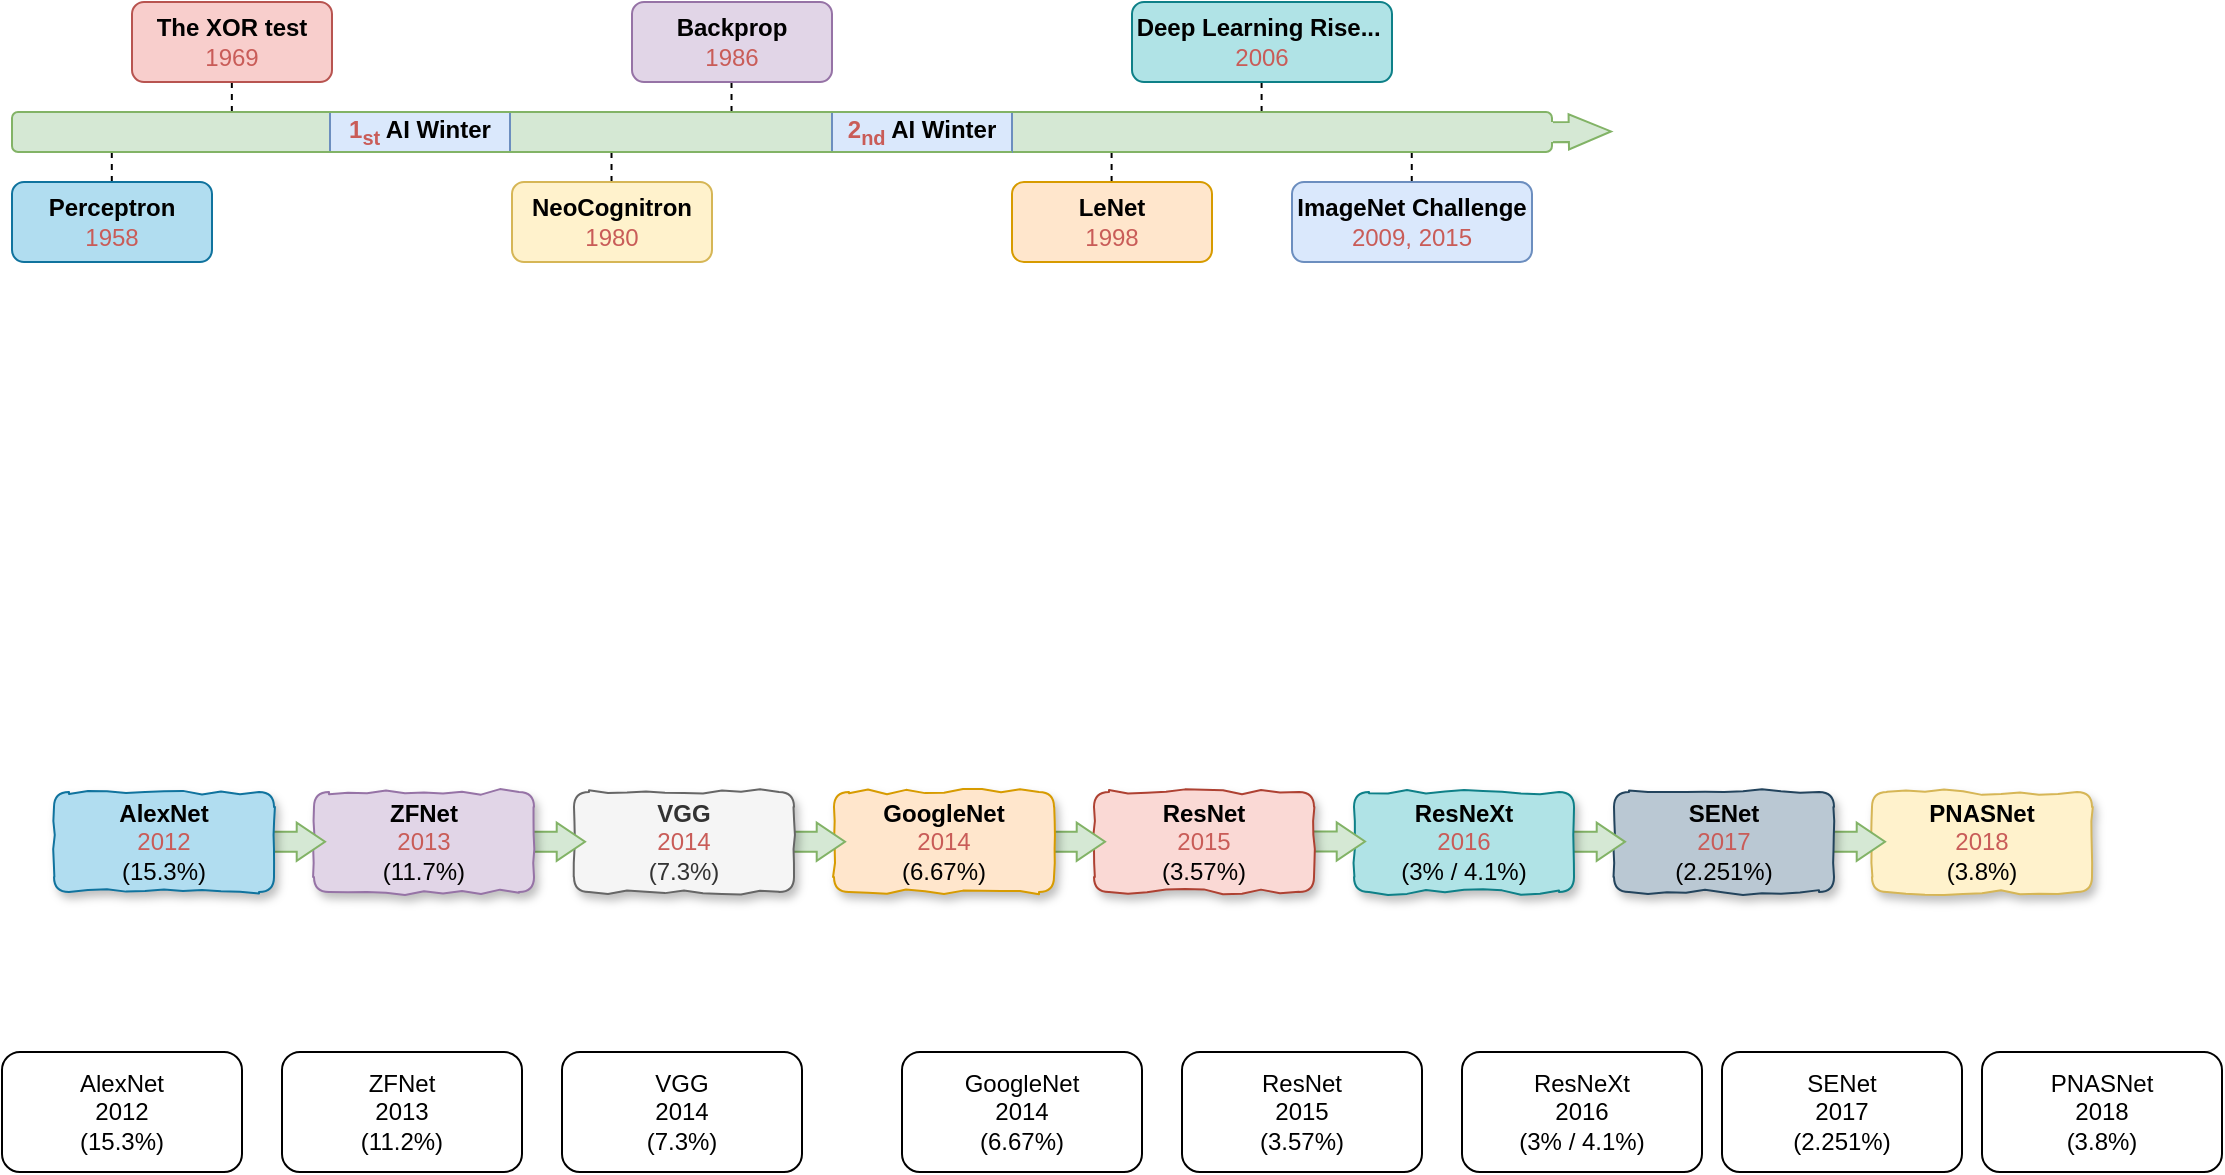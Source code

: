 <mxfile version="22.1.2" type="device" pages="2">
  <diagram name="Page-1" id="15UynA5gMZ3lsAEHXErT">
    <mxGraphModel dx="1772" dy="1750" grid="1" gridSize="10" guides="1" tooltips="1" connect="1" arrows="1" fold="1" page="1" pageScale="1" pageWidth="1169" pageHeight="827" math="0" shadow="0">
      <root>
        <mxCell id="0" />
        <mxCell id="1" parent="0" />
        <mxCell id="b5qqsL6WMZvy-trWB-8G-68" value="&lt;b&gt;PNASNet&lt;/b&gt;&lt;br&gt;&lt;font color=&quot;#c95c58&quot;&gt;2018&lt;/font&gt;&lt;br style=&quot;border-color: var(--border-color);&quot;&gt;(3.8%)" style="rounded=1;whiteSpace=wrap;html=1;fillColor=#fff2cc;strokeColor=#d6b656;comic=1;jiggle=3;shadow=1;" parent="1" vertex="1">
          <mxGeometry x="970" y="750" width="110" height="50" as="geometry" />
        </mxCell>
        <mxCell id="b5qqsL6WMZvy-trWB-8G-69" value="" style="shape=flexArrow;endArrow=classic;html=1;rounded=0;exitX=1;exitY=0.5;exitDx=0;exitDy=0;entryX=0;entryY=0.5;entryDx=0;entryDy=0;endWidth=8.095;endSize=4.381;fillColor=#d5e8d4;strokeColor=#82b366;" parent="1" edge="1">
          <mxGeometry width="50" height="50" relative="1" as="geometry">
            <mxPoint x="947" y="774.86" as="sourcePoint" />
            <mxPoint x="977" y="774.86" as="targetPoint" />
          </mxGeometry>
        </mxCell>
        <mxCell id="b5qqsL6WMZvy-trWB-8G-66" value="&lt;b&gt;SENet&lt;/b&gt;&lt;br style=&quot;border-color: var(--border-color);&quot;&gt;&lt;font color=&quot;#c95c58&quot;&gt;2017&lt;/font&gt;&lt;br style=&quot;border-color: var(--border-color);&quot;&gt;(2.251%)" style="rounded=1;whiteSpace=wrap;html=1;fillColor=#bac8d3;strokeColor=#23445d;comic=1;jiggle=3;shadow=1;" parent="1" vertex="1">
          <mxGeometry x="841" y="750" width="110" height="50" as="geometry" />
        </mxCell>
        <mxCell id="b5qqsL6WMZvy-trWB-8G-67" value="" style="shape=flexArrow;endArrow=classic;html=1;rounded=0;exitX=1;exitY=0.5;exitDx=0;exitDy=0;entryX=0;entryY=0.5;entryDx=0;entryDy=0;endWidth=8.095;endSize=4.381;fillColor=#d5e8d4;strokeColor=#82b366;" parent="1" edge="1">
          <mxGeometry width="50" height="50" relative="1" as="geometry">
            <mxPoint x="817" y="774.9" as="sourcePoint" />
            <mxPoint x="847" y="774.9" as="targetPoint" />
          </mxGeometry>
        </mxCell>
        <mxCell id="b5qqsL6WMZvy-trWB-8G-64" value="&lt;b&gt;ResNeXt&lt;/b&gt;&lt;br style=&quot;border-color: var(--border-color);&quot;&gt;&lt;font color=&quot;#c95c58&quot;&gt;2016&lt;/font&gt;&lt;br style=&quot;border-color: var(--border-color);&quot;&gt;(3% / 4.1%)" style="rounded=1;whiteSpace=wrap;html=1;fillColor=#b0e3e6;strokeColor=#0e8088;comic=1;jiggle=3;shadow=1;" parent="1" vertex="1">
          <mxGeometry x="711" y="750" width="110" height="50" as="geometry" />
        </mxCell>
        <mxCell id="b5qqsL6WMZvy-trWB-8G-65" value="" style="shape=flexArrow;endArrow=classic;html=1;rounded=0;exitX=1;exitY=0.5;exitDx=0;exitDy=0;entryX=0;entryY=0.5;entryDx=0;entryDy=0;endWidth=8.095;endSize=4.381;fillColor=#d5e8d4;strokeColor=#82b366;" parent="1" edge="1">
          <mxGeometry width="50" height="50" relative="1" as="geometry">
            <mxPoint x="687" y="774.76" as="sourcePoint" />
            <mxPoint x="717" y="774.76" as="targetPoint" />
          </mxGeometry>
        </mxCell>
        <mxCell id="b5qqsL6WMZvy-trWB-8G-55" value="&lt;b&gt;ResNet&lt;/b&gt;&lt;br style=&quot;border-color: var(--border-color);&quot;&gt;&lt;font color=&quot;#c95c58&quot;&gt;2015&lt;/font&gt;&lt;br style=&quot;border-color: var(--border-color);&quot;&gt;(3.57%)" style="rounded=1;whiteSpace=wrap;html=1;fillColor=#fad9d5;strokeColor=#ae4132;comic=1;jiggle=3;shadow=1;" parent="1" vertex="1">
          <mxGeometry x="581" y="750" width="110" height="50" as="geometry" />
        </mxCell>
        <mxCell id="b5qqsL6WMZvy-trWB-8G-63" value="" style="shape=flexArrow;endArrow=classic;html=1;rounded=0;exitX=1;exitY=0.5;exitDx=0;exitDy=0;entryX=0;entryY=0.5;entryDx=0;entryDy=0;endWidth=8.095;endSize=4.381;fillColor=#d5e8d4;strokeColor=#82b366;" parent="1" edge="1">
          <mxGeometry width="50" height="50" relative="1" as="geometry">
            <mxPoint x="557" y="774.89" as="sourcePoint" />
            <mxPoint x="587" y="774.89" as="targetPoint" />
          </mxGeometry>
        </mxCell>
        <mxCell id="b5qqsL6WMZvy-trWB-8G-59" value="&lt;b&gt;GoogleNet&lt;/b&gt;&lt;br style=&quot;border-color: var(--border-color);&quot;&gt;&lt;font color=&quot;#c95c58&quot;&gt;2014&lt;/font&gt;&lt;br style=&quot;border-color: var(--border-color);&quot;&gt;(6.67%)" style="rounded=1;whiteSpace=wrap;html=1;fillColor=#ffe6cc;strokeColor=#d79b00;comic=1;jiggle=3;shadow=1;" parent="1" vertex="1">
          <mxGeometry x="451" y="750" width="110" height="50" as="geometry" />
        </mxCell>
        <mxCell id="b5qqsL6WMZvy-trWB-8G-62" value="" style="shape=flexArrow;endArrow=classic;html=1;rounded=0;exitX=1;exitY=0.5;exitDx=0;exitDy=0;entryX=0;entryY=0.5;entryDx=0;entryDy=0;endWidth=8.095;endSize=4.381;fillColor=#d5e8d4;strokeColor=#82b366;" parent="1" edge="1">
          <mxGeometry width="50" height="50" relative="1" as="geometry">
            <mxPoint x="427" y="774.89" as="sourcePoint" />
            <mxPoint x="457" y="774.89" as="targetPoint" />
          </mxGeometry>
        </mxCell>
        <mxCell id="b5qqsL6WMZvy-trWB-8G-51" value="&lt;b&gt;VGG&lt;/b&gt;&lt;br style=&quot;border-color: var(--border-color);&quot;&gt;&lt;font color=&quot;#c95c58&quot;&gt;2014&lt;/font&gt;&lt;br style=&quot;border-color: var(--border-color);&quot;&gt;(7.3%)" style="rounded=1;whiteSpace=wrap;html=1;fillColor=#f5f5f5;strokeColor=#666666;comic=1;jiggle=3;shadow=1;fontColor=#333333;" parent="1" vertex="1">
          <mxGeometry x="321" y="750" width="110" height="50" as="geometry" />
        </mxCell>
        <mxCell id="b5qqsL6WMZvy-trWB-8G-61" value="" style="shape=flexArrow;endArrow=classic;html=1;rounded=0;exitX=1;exitY=0.5;exitDx=0;exitDy=0;entryX=0;entryY=0.5;entryDx=0;entryDy=0;endWidth=8.095;endSize=4.381;fillColor=#d5e8d4;strokeColor=#82b366;" parent="1" edge="1">
          <mxGeometry width="50" height="50" relative="1" as="geometry">
            <mxPoint x="297" y="774.89" as="sourcePoint" />
            <mxPoint x="327" y="774.89" as="targetPoint" />
          </mxGeometry>
        </mxCell>
        <mxCell id="b5qqsL6WMZvy-trWB-8G-47" value="&lt;b&gt;ZFNet&lt;/b&gt;&lt;br style=&quot;border-color: var(--border-color);&quot;&gt;&lt;font color=&quot;#c95c58&quot;&gt;2013&lt;/font&gt;&lt;br style=&quot;border-color: var(--border-color);&quot;&gt;(11.7%)" style="rounded=1;whiteSpace=wrap;html=1;fillColor=#e1d5e7;strokeColor=#9673a6;comic=1;jiggle=3;shadow=1;" parent="1" vertex="1">
          <mxGeometry x="191" y="750" width="110" height="50" as="geometry" />
        </mxCell>
        <mxCell id="b5qqsL6WMZvy-trWB-8G-17" value="" style="endArrow=none;dashed=1;html=1;strokeWidth=1;rounded=0;exitX=0.5;exitY=0;exitDx=0;exitDy=0;entryX=0.059;entryY=1.004;entryDx=0;entryDy=0;entryPerimeter=0;" parent="1" edge="1">
          <mxGeometry width="50" height="50" relative="1" as="geometry">
            <mxPoint x="339.76" y="445" as="sourcePoint" />
            <mxPoint x="339.76" y="425" as="targetPoint" />
          </mxGeometry>
        </mxCell>
        <mxCell id="b5qqsL6WMZvy-trWB-8G-22" value="" style="endArrow=none;dashed=1;html=1;strokeWidth=1;rounded=0;exitX=0.5;exitY=0;exitDx=0;exitDy=0;entryX=0.059;entryY=1.004;entryDx=0;entryDy=0;entryPerimeter=0;" parent="1" edge="1">
          <mxGeometry width="50" height="50" relative="1" as="geometry">
            <mxPoint x="589.8" y="445" as="sourcePoint" />
            <mxPoint x="589.8" y="425" as="targetPoint" />
          </mxGeometry>
        </mxCell>
        <mxCell id="b5qqsL6WMZvy-trWB-8G-26" value="" style="endArrow=none;dashed=1;html=1;strokeWidth=1;rounded=0;exitX=0.5;exitY=0;exitDx=0;exitDy=0;entryX=0.059;entryY=1.004;entryDx=0;entryDy=0;entryPerimeter=0;" parent="1" edge="1">
          <mxGeometry width="50" height="50" relative="1" as="geometry">
            <mxPoint x="89.9" y="445" as="sourcePoint" />
            <mxPoint x="89.9" y="425" as="targetPoint" />
          </mxGeometry>
        </mxCell>
        <mxCell id="b5qqsL6WMZvy-trWB-8G-27" value="" style="endArrow=none;dashed=1;html=1;strokeWidth=1;rounded=0;exitX=0.5;exitY=0;exitDx=0;exitDy=0;entryX=0.059;entryY=1.004;entryDx=0;entryDy=0;entryPerimeter=0;" parent="1" edge="1">
          <mxGeometry width="50" height="50" relative="1" as="geometry">
            <mxPoint x="739.88" y="445" as="sourcePoint" />
            <mxPoint x="739.88" y="425" as="targetPoint" />
          </mxGeometry>
        </mxCell>
        <mxCell id="b5qqsL6WMZvy-trWB-8G-7" value="" style="shape=flexArrow;endArrow=classic;html=1;rounded=0;fillColor=#d5e8d4;strokeColor=#82b366;endWidth=6.555;endSize=6.704;" parent="1" edge="1">
          <mxGeometry width="50" height="50" relative="1" as="geometry">
            <mxPoint x="800" y="420.17" as="sourcePoint" />
            <mxPoint x="840" y="419.7" as="targetPoint" />
          </mxGeometry>
        </mxCell>
        <mxCell id="T1NDPyqaz0XW925HI01K-2" value="&lt;b&gt;Perceptron&lt;/b&gt;&lt;br&gt;&lt;font color=&quot;#c95c58&quot;&gt;1958&lt;/font&gt;" style="rounded=1;whiteSpace=wrap;html=1;fillColor=#b1ddf0;strokeColor=#10739e;" parent="1" vertex="1">
          <mxGeometry x="40" y="445" width="100" height="40" as="geometry" />
        </mxCell>
        <mxCell id="T1NDPyqaz0XW925HI01K-7" value="AlexNet&lt;br&gt;2012&lt;br&gt;(15.3%)" style="rounded=1;whiteSpace=wrap;html=1;" parent="1" vertex="1">
          <mxGeometry x="35" y="880" width="120" height="60" as="geometry" />
        </mxCell>
        <mxCell id="T1NDPyqaz0XW925HI01K-8" value="GoogleNet&lt;br&gt;2014&lt;br&gt;(6.67%)" style="rounded=1;whiteSpace=wrap;html=1;" parent="1" vertex="1">
          <mxGeometry x="485" y="880" width="120" height="60" as="geometry" />
        </mxCell>
        <mxCell id="T1NDPyqaz0XW925HI01K-9" value="ResNet&lt;br&gt;2015&lt;br&gt;(3.57%)" style="rounded=1;whiteSpace=wrap;html=1;" parent="1" vertex="1">
          <mxGeometry x="625" y="880" width="120" height="60" as="geometry" />
        </mxCell>
        <mxCell id="T1NDPyqaz0XW925HI01K-10" value="VGG&lt;br&gt;2014&lt;br&gt;(7.3%)" style="rounded=1;whiteSpace=wrap;html=1;" parent="1" vertex="1">
          <mxGeometry x="315" y="880" width="120" height="60" as="geometry" />
        </mxCell>
        <mxCell id="T1NDPyqaz0XW925HI01K-11" value="ZFNet&lt;br&gt;2013&lt;br&gt;(11.2%)" style="rounded=1;whiteSpace=wrap;html=1;" parent="1" vertex="1">
          <mxGeometry x="175" y="880" width="120" height="60" as="geometry" />
        </mxCell>
        <mxCell id="T1NDPyqaz0XW925HI01K-12" value="ResNeXt&lt;br&gt;2016&lt;br&gt;(3% / 4.1%)" style="rounded=1;whiteSpace=wrap;html=1;" parent="1" vertex="1">
          <mxGeometry x="765" y="880" width="120" height="60" as="geometry" />
        </mxCell>
        <mxCell id="T1NDPyqaz0XW925HI01K-13" value="PNASNet&lt;br&gt;2018&lt;br&gt;(3.8%)" style="rounded=1;whiteSpace=wrap;html=1;" parent="1" vertex="1">
          <mxGeometry x="1025" y="880" width="120" height="60" as="geometry" />
        </mxCell>
        <mxCell id="T1NDPyqaz0XW925HI01K-14" value="SENet&lt;br&gt;2017&lt;br&gt;(2.251%)" style="rounded=1;whiteSpace=wrap;html=1;" parent="1" vertex="1">
          <mxGeometry x="895" y="880" width="120" height="60" as="geometry" />
        </mxCell>
        <mxCell id="b5qqsL6WMZvy-trWB-8G-15" value="" style="endArrow=none;dashed=1;html=1;strokeWidth=1;rounded=0;exitX=0.5;exitY=0;exitDx=0;exitDy=0;entryX=0.059;entryY=1.004;entryDx=0;entryDy=0;entryPerimeter=0;" parent="1" edge="1">
          <mxGeometry width="50" height="50" relative="1" as="geometry">
            <mxPoint x="149.92" y="410" as="sourcePoint" />
            <mxPoint x="149.92" y="390" as="targetPoint" />
          </mxGeometry>
        </mxCell>
        <mxCell id="b5qqsL6WMZvy-trWB-8G-16" value="&lt;b style=&quot;border-color: var(--border-color);&quot;&gt;NeoCognitron&lt;/b&gt;&lt;br style=&quot;border-color: var(--border-color);&quot;&gt;&lt;font color=&quot;#c95c58&quot;&gt;1980&lt;/font&gt;" style="rounded=1;whiteSpace=wrap;html=1;fillColor=#fff2cc;strokeColor=#d6b656;" parent="1" vertex="1">
          <mxGeometry x="290" y="445" width="100" height="40" as="geometry" />
        </mxCell>
        <mxCell id="b5qqsL6WMZvy-trWB-8G-19" value="" style="endArrow=none;dashed=1;html=1;strokeWidth=1;rounded=0;exitX=0.5;exitY=0;exitDx=0;exitDy=0;entryX=0.059;entryY=1.004;entryDx=0;entryDy=0;entryPerimeter=0;" parent="1" edge="1">
          <mxGeometry width="50" height="50" relative="1" as="geometry">
            <mxPoint x="399.76" y="410" as="sourcePoint" />
            <mxPoint x="399.76" y="390" as="targetPoint" />
          </mxGeometry>
        </mxCell>
        <mxCell id="b5qqsL6WMZvy-trWB-8G-21" value="&lt;b style=&quot;border-color: var(--border-color);&quot;&gt;LeNet&lt;/b&gt;&lt;br style=&quot;border-color: var(--border-color);&quot;&gt;&lt;font style=&quot;border-color: var(--border-color);&quot; color=&quot;#c95c58&quot;&gt;1998&lt;/font&gt;" style="rounded=1;whiteSpace=wrap;html=1;fillColor=#ffe6cc;strokeColor=#d79b00;" parent="1" vertex="1">
          <mxGeometry x="540" y="445" width="100" height="40" as="geometry" />
        </mxCell>
        <mxCell id="b5qqsL6WMZvy-trWB-8G-24" value="" style="endArrow=none;dashed=1;html=1;strokeWidth=1;rounded=0;exitX=0.5;exitY=0;exitDx=0;exitDy=0;entryX=0.059;entryY=1.004;entryDx=0;entryDy=0;entryPerimeter=0;" parent="1" edge="1">
          <mxGeometry width="50" height="50" relative="1" as="geometry">
            <mxPoint x="664.8" y="410" as="sourcePoint" />
            <mxPoint x="664.8" y="390" as="targetPoint" />
          </mxGeometry>
        </mxCell>
        <mxCell id="b5qqsL6WMZvy-trWB-8G-25" value="&lt;b style=&quot;border-color: var(--border-color);&quot;&gt;ImageNet Challenge&lt;/b&gt;&lt;br style=&quot;border-color: var(--border-color);&quot;&gt;&lt;font color=&quot;#c95c58&quot;&gt;2009, 2015&lt;/font&gt;" style="rounded=1;whiteSpace=wrap;html=1;fillColor=#dae8fc;strokeColor=#6c8ebf;" parent="1" vertex="1">
          <mxGeometry x="680" y="445" width="120" height="40" as="geometry" />
        </mxCell>
        <mxCell id="b5qqsL6WMZvy-trWB-8G-9" value="&lt;b style=&quot;border-color: var(--border-color);&quot;&gt;The XOR test&lt;/b&gt;&lt;br style=&quot;border-color: var(--border-color);&quot;&gt;&lt;font color=&quot;#c95c58&quot;&gt;1969&lt;/font&gt;" style="rounded=1;whiteSpace=wrap;html=1;fillColor=#f8cecc;strokeColor=#b85450;" parent="1" vertex="1">
          <mxGeometry x="100" y="355" width="100" height="40" as="geometry" />
        </mxCell>
        <mxCell id="b5qqsL6WMZvy-trWB-8G-18" value="&lt;b style=&quot;border-color: var(--border-color);&quot;&gt;Backprop&lt;/b&gt;&lt;br style=&quot;border-color: var(--border-color);&quot;&gt;&lt;font color=&quot;#c95c58&quot;&gt;1986&lt;/font&gt;" style="rounded=1;whiteSpace=wrap;html=1;fillColor=#e1d5e7;strokeColor=#9673a6;" parent="1" vertex="1">
          <mxGeometry x="350" y="355" width="100" height="40" as="geometry" />
        </mxCell>
        <mxCell id="b5qqsL6WMZvy-trWB-8G-23" value="&lt;b style=&quot;border-color: var(--border-color);&quot;&gt;Deep Learning Rise...&amp;nbsp;&lt;/b&gt;&lt;br style=&quot;border-color: var(--border-color);&quot;&gt;&lt;font style=&quot;border-color: var(--border-color);&quot; color=&quot;#c95c58&quot;&gt;2006&lt;/font&gt;" style="rounded=1;whiteSpace=wrap;html=1;fillColor=#b0e3e6;strokeColor=#0e8088;" parent="1" vertex="1">
          <mxGeometry x="600" y="355" width="130" height="40" as="geometry" />
        </mxCell>
        <mxCell id="b5qqsL6WMZvy-trWB-8G-41" value="" style="group" parent="1" vertex="1" connectable="0">
          <mxGeometry x="40" y="410" width="770" height="20" as="geometry" />
        </mxCell>
        <mxCell id="T1NDPyqaz0XW925HI01K-1" value="" style="rounded=1;whiteSpace=wrap;html=1;fillColor=#d5e8d4;strokeColor=#82b366;" parent="b5qqsL6WMZvy-trWB-8G-41" vertex="1">
          <mxGeometry width="770" height="20" as="geometry" />
        </mxCell>
        <mxCell id="b5qqsL6WMZvy-trWB-8G-8" style="edgeStyle=orthogonalEdgeStyle;rounded=0;orthogonalLoop=1;jettySize=auto;html=1;exitX=1;exitY=0.25;exitDx=0;exitDy=0;entryX=1;entryY=0.75;entryDx=0;entryDy=0;endArrow=none;endFill=0;fillColor=#d5e8d4;strokeColor=#d5e8d4;" parent="b5qqsL6WMZvy-trWB-8G-41" source="T1NDPyqaz0XW925HI01K-1" target="T1NDPyqaz0XW925HI01K-1" edge="1">
          <mxGeometry relative="1" as="geometry" />
        </mxCell>
        <mxCell id="b5qqsL6WMZvy-trWB-8G-39" value="" style="group" parent="1" vertex="1" connectable="0">
          <mxGeometry x="191.59" y="410" width="104.82" height="20" as="geometry" />
        </mxCell>
        <mxCell id="b5qqsL6WMZvy-trWB-8G-3" value="&lt;b&gt;&lt;font color=&quot;#c95c58&quot;&gt;1&lt;/font&gt;&lt;sub&gt;&lt;font color=&quot;#c95c58&quot;&gt;st&lt;/font&gt; &lt;/sub&gt;AI Winter&lt;/b&gt;" style="rounded=1;whiteSpace=wrap;html=1;fillColor=#dae8fc;strokeColor=#6c8ebf;arcSize=0;" parent="b5qqsL6WMZvy-trWB-8G-39" vertex="1">
          <mxGeometry x="7.41" width="90" height="20" as="geometry" />
        </mxCell>
        <mxCell id="b5qqsL6WMZvy-trWB-8G-31" value="" style="endArrow=none;html=1;rounded=0;entryX=0.335;entryY=1.002;entryDx=0;entryDy=0;fillColor=#d5e8d4;strokeColor=#82b366;entryPerimeter=0;exitX=0.2;exitY=0.994;exitDx=0;exitDy=0;exitPerimeter=0;" parent="b5qqsL6WMZvy-trWB-8G-39" target="T1NDPyqaz0XW925HI01K-1" edge="1">
          <mxGeometry width="50" height="50" relative="1" as="geometry">
            <mxPoint x="1.59" y="20" as="sourcePoint" />
            <mxPoint x="103.23" y="20.22" as="targetPoint" />
          </mxGeometry>
        </mxCell>
        <mxCell id="b5qqsL6WMZvy-trWB-8G-32" value="" style="endArrow=none;html=1;rounded=0;entryX=0.335;entryY=1.002;entryDx=0;entryDy=0;fillColor=#d5e8d4;strokeColor=#82b366;entryPerimeter=0;exitX=0.2;exitY=0.994;exitDx=0;exitDy=0;exitPerimeter=0;" parent="b5qqsL6WMZvy-trWB-8G-39" edge="1">
          <mxGeometry width="50" height="50" relative="1" as="geometry">
            <mxPoint as="sourcePoint" />
            <mxPoint x="104.82" as="targetPoint" />
          </mxGeometry>
        </mxCell>
        <mxCell id="b5qqsL6WMZvy-trWB-8G-38" value="" style="group" parent="1" vertex="1" connectable="0">
          <mxGeometry x="435.18" y="410" width="109.64" height="20" as="geometry" />
        </mxCell>
        <mxCell id="b5qqsL6WMZvy-trWB-8G-20" value="&lt;b&gt;&lt;font color=&quot;#c95c58&quot;&gt;2&lt;/font&gt;&lt;sub&gt;&lt;font color=&quot;#c95c58&quot;&gt;nd&lt;/font&gt;&amp;nbsp;&lt;/sub&gt;AI Winter&lt;/b&gt;" style="rounded=1;whiteSpace=wrap;html=1;fillColor=#dae8fc;strokeColor=#6c8ebf;arcSize=0;" parent="b5qqsL6WMZvy-trWB-8G-38" vertex="1">
          <mxGeometry x="14.82" width="90" height="20" as="geometry" />
        </mxCell>
        <mxCell id="b5qqsL6WMZvy-trWB-8G-33" value="" style="endArrow=none;html=1;rounded=0;entryX=0.335;entryY=1.002;entryDx=0;entryDy=0;fillColor=#d5e8d4;strokeColor=#82b366;entryPerimeter=0;exitX=0.2;exitY=0.994;exitDx=0;exitDy=0;exitPerimeter=0;" parent="b5qqsL6WMZvy-trWB-8G-38" edge="1">
          <mxGeometry width="50" height="50" relative="1" as="geometry">
            <mxPoint y="20" as="sourcePoint" />
            <mxPoint x="104.82" y="20" as="targetPoint" />
          </mxGeometry>
        </mxCell>
        <mxCell id="b5qqsL6WMZvy-trWB-8G-34" value="" style="endArrow=none;html=1;rounded=0;entryX=0.335;entryY=1.002;entryDx=0;entryDy=0;fillColor=#d5e8d4;strokeColor=#82b366;entryPerimeter=0;exitX=0.2;exitY=0.994;exitDx=0;exitDy=0;exitPerimeter=0;" parent="b5qqsL6WMZvy-trWB-8G-38" edge="1">
          <mxGeometry width="50" height="50" relative="1" as="geometry">
            <mxPoint x="4.82" as="sourcePoint" />
            <mxPoint x="109.64" as="targetPoint" />
          </mxGeometry>
        </mxCell>
        <mxCell id="b5qqsL6WMZvy-trWB-8G-60" value="" style="shape=flexArrow;endArrow=classic;html=1;rounded=0;exitX=1;exitY=0.5;exitDx=0;exitDy=0;entryX=0;entryY=0.5;entryDx=0;entryDy=0;endWidth=8.095;endSize=4.381;fillColor=#d5e8d4;strokeColor=#82b366;" parent="1" edge="1">
          <mxGeometry width="50" height="50" relative="1" as="geometry">
            <mxPoint x="167" y="774.89" as="sourcePoint" />
            <mxPoint x="197" y="774.89" as="targetPoint" />
          </mxGeometry>
        </mxCell>
        <mxCell id="b5qqsL6WMZvy-trWB-8G-42" value="&lt;b&gt;AlexNet&lt;/b&gt;&lt;br style=&quot;border-color: var(--border-color);&quot;&gt;&lt;font color=&quot;#c95c58&quot;&gt;2012&lt;/font&gt;&lt;br style=&quot;border-color: var(--border-color);&quot;&gt;(15.3%)" style="rounded=1;whiteSpace=wrap;html=1;fillColor=#b1ddf0;strokeColor=#10739e;comic=1;jiggle=3;shadow=1;" parent="1" vertex="1">
          <mxGeometry x="61" y="750" width="110" height="50" as="geometry" />
        </mxCell>
      </root>
    </mxGraphModel>
  </diagram>
  <diagram id="V9hkyWXK5qOO-sII5DcF" name="Page-2">
    <mxGraphModel dx="2232" dy="1877" grid="1" gridSize="10" guides="1" tooltips="1" connect="1" arrows="1" fold="1" page="1" pageScale="1" pageWidth="1169" pageHeight="827" math="0" shadow="0">
      <root>
        <mxCell id="0" />
        <mxCell id="1" parent="0" />
        <mxCell id="fgbdcUyjE5FLdis4DmWc-1" value="" style="rounded=1;whiteSpace=wrap;html=1;shadow=1;glass=0;sketch=1;comic=1;fillColor=#f8cecc;strokeColor=#b85450;" vertex="1" parent="1">
          <mxGeometry x="-540" y="-725" width="320" height="100" as="geometry" />
        </mxCell>
        <mxCell id="fgbdcUyjE5FLdis4DmWc-2" value="" style="rounded=1;whiteSpace=wrap;html=1;shadow=1;glass=0;sketch=1;comic=1;strokeColor=#9673a6;fillColor=#CCCCCC;" vertex="1" parent="1">
          <mxGeometry x="-903" y="-725" width="320" height="100" as="geometry" />
        </mxCell>
        <mxCell id="fgbdcUyjE5FLdis4DmWc-3" style="edgeStyle=orthogonalEdgeStyle;rounded=0;orthogonalLoop=1;jettySize=auto;html=1;exitX=1;exitY=0.5;exitDx=0;exitDy=0;entryX=0;entryY=0.5;entryDx=0;entryDy=0;" edge="1" parent="1" source="fgbdcUyjE5FLdis4DmWc-4" target="fgbdcUyjE5FLdis4DmWc-7">
          <mxGeometry relative="1" as="geometry" />
        </mxCell>
        <mxCell id="fgbdcUyjE5FLdis4DmWc-4" value="Mics &amp;amp; Ch.&lt;br&gt;Management" style="rounded=1;whiteSpace=wrap;html=1;shadow=1;glass=0;sketch=0;comic=1;fillColor=#ffe6cc;strokeColor=#d79b00;fontStyle=1" vertex="1" parent="1">
          <mxGeometry x="-884" y="-705" width="120" height="60" as="geometry" />
        </mxCell>
        <mxCell id="fgbdcUyjE5FLdis4DmWc-5" style="edgeStyle=orthogonalEdgeStyle;rounded=0;orthogonalLoop=1;jettySize=auto;html=1;exitX=1;exitY=0.5;exitDx=0;exitDy=0;" edge="1" parent="1" source="fgbdcUyjE5FLdis4DmWc-7" target="fgbdcUyjE5FLdis4DmWc-9">
          <mxGeometry relative="1" as="geometry" />
        </mxCell>
        <mxCell id="fgbdcUyjE5FLdis4DmWc-6" style="edgeStyle=orthogonalEdgeStyle;rounded=0;orthogonalLoop=1;jettySize=auto;html=1;exitX=1;exitY=0.5;exitDx=0;exitDy=0;strokeColor=#EA6B66;strokeWidth=2;" edge="1" parent="1" source="fgbdcUyjE5FLdis4DmWc-7">
          <mxGeometry relative="1" as="geometry">
            <mxPoint x="-627" y="-554" as="targetPoint" />
            <Array as="points">
              <mxPoint x="-570" y="-675" />
              <mxPoint x="-570" y="-554" />
              <mxPoint x="-627" y="-554" />
            </Array>
          </mxGeometry>
        </mxCell>
        <mxCell id="fgbdcUyjE5FLdis4DmWc-7" value="Audio/Speech&lt;br&gt;Enhancments" style="rounded=1;whiteSpace=wrap;html=1;shadow=1;glass=0;sketch=0;comic=1;fillColor=#b0e3e6;strokeColor=#0e8088;fontStyle=1" vertex="1" parent="1">
          <mxGeometry x="-730" y="-705" width="120" height="60" as="geometry" />
        </mxCell>
        <mxCell id="fgbdcUyjE5FLdis4DmWc-8" style="edgeStyle=orthogonalEdgeStyle;rounded=0;orthogonalLoop=1;jettySize=auto;html=1;exitX=1;exitY=0.5;exitDx=0;exitDy=0;entryX=0;entryY=0.5;entryDx=0;entryDy=0;" edge="1" parent="1" source="fgbdcUyjE5FLdis4DmWc-9" target="fgbdcUyjE5FLdis4DmWc-10">
          <mxGeometry relative="1" as="geometry" />
        </mxCell>
        <mxCell id="fgbdcUyjE5FLdis4DmWc-9" value="Acoustic&lt;br&gt;Features" style="rounded=1;whiteSpace=wrap;html=1;shadow=1;glass=0;sketch=0;comic=1;fillColor=#ffff88;strokeColor=#36393d;fontStyle=1" vertex="1" parent="1">
          <mxGeometry x="-520" y="-705" width="120" height="60" as="geometry" />
        </mxCell>
        <mxCell id="fgbdcUyjE5FLdis4DmWc-10" value="Recognition Engine&lt;br&gt;(ASR)" style="rounded=1;whiteSpace=wrap;html=1;shadow=1;glass=0;sketch=0;comic=1;fillColor=#d5e8d4;strokeColor=#82b366;fontStyle=1" vertex="1" parent="1">
          <mxGeometry x="-366" y="-705" width="120" height="60" as="geometry" />
        </mxCell>
        <mxCell id="fgbdcUyjE5FLdis4DmWc-11" value="" style="endArrow=none;dashed=1;html=1;strokeWidth=2;strokeColor=#EA6B66;" edge="1" parent="1">
          <mxGeometry width="50" height="50" relative="1" as="geometry">
            <mxPoint x="-560" y="-615" as="sourcePoint" />
            <mxPoint x="-560" y="-735" as="targetPoint" />
          </mxGeometry>
        </mxCell>
        <mxCell id="fgbdcUyjE5FLdis4DmWc-12" value="" style="shape=curlyBracket;whiteSpace=wrap;html=1;rounded=1;shadow=0;glass=1;comic=1;sketch=0;fillColor=#CCCCCC;direction=south;" vertex="1" parent="1">
          <mxGeometry x="-903" y="-752" width="323" height="20" as="geometry" />
        </mxCell>
        <mxCell id="fgbdcUyjE5FLdis4DmWc-13" value="" style="shape=curlyBracket;whiteSpace=wrap;html=1;rounded=1;shadow=0;glass=1;comic=1;sketch=0;fillColor=#CCCCCC;direction=south;" vertex="1" parent="1">
          <mxGeometry x="-540" y="-752" width="323" height="20" as="geometry" />
        </mxCell>
        <mxCell id="fgbdcUyjE5FLdis4DmWc-14" value="Audio Related" style="text;html=1;align=center;verticalAlign=middle;resizable=0;points=[];autosize=1;fontStyle=5" vertex="1" parent="1">
          <mxGeometry x="-791.5" y="-780" width="100" height="20" as="geometry" />
        </mxCell>
        <mxCell id="fgbdcUyjE5FLdis4DmWc-15" value="Speech Related" style="text;html=1;align=center;verticalAlign=middle;resizable=0;points=[];autosize=1;fontStyle=5" vertex="1" parent="1">
          <mxGeometry x="-425" y="-780" width="100" height="20" as="geometry" />
        </mxCell>
        <mxCell id="fgbdcUyjE5FLdis4DmWc-16" value="Speech Metrics" style="text;html=1;align=center;verticalAlign=middle;resizable=0;points=[];autosize=1;fontSize=11;fontStyle=4" vertex="1" parent="1">
          <mxGeometry x="-443" y="-565" width="90" height="20" as="geometry" />
        </mxCell>
        <mxCell id="fgbdcUyjE5FLdis4DmWc-17" style="edgeStyle=orthogonalEdgeStyle;rounded=0;orthogonalLoop=1;jettySize=auto;html=1;entryX=0;entryY=0.5;entryDx=0;entryDy=0;" edge="1" parent="1" target="fgbdcUyjE5FLdis4DmWc-4">
          <mxGeometry relative="1" as="geometry">
            <mxPoint x="-940" y="-675" as="sourcePoint" />
            <mxPoint x="-893.0" y="-675.29" as="targetPoint" />
          </mxGeometry>
        </mxCell>
        <mxCell id="fgbdcUyjE5FLdis4DmWc-18" value="Audio Metrics" style="text;html=1;align=center;verticalAlign=middle;resizable=0;points=[];autosize=1;fontSize=11;fontStyle=4" vertex="1" parent="1">
          <mxGeometry x="-816.5" y="-565" width="80" height="20" as="geometry" />
        </mxCell>
        <mxCell id="fgbdcUyjE5FLdis4DmWc-19" style="edgeStyle=orthogonalEdgeStyle;rounded=0;orthogonalLoop=1;jettySize=auto;html=1;exitX=1;exitY=0.5;exitDx=0;exitDy=0;" edge="1" parent="1">
          <mxGeometry relative="1" as="geometry">
            <mxPoint x="-246" y="-675.29" as="sourcePoint" />
            <mxPoint x="-170" y="-675" as="targetPoint" />
            <Array as="points">
              <mxPoint x="-213" y="-675" />
              <mxPoint x="-180" y="-675" />
            </Array>
          </mxGeometry>
        </mxCell>
        <mxCell id="fgbdcUyjE5FLdis4DmWc-20" value="" style="group" vertex="1" connectable="0" parent="1">
          <mxGeometry x="-360" y="-615" width="120" height="120" as="geometry" />
        </mxCell>
        <mxCell id="fgbdcUyjE5FLdis4DmWc-21" value="" style="ellipse;shape=cloud;whiteSpace=wrap;html=1;shadow=1;glass=1;comic=1;sketch=0;" vertex="1" parent="fgbdcUyjE5FLdis4DmWc-20">
          <mxGeometry width="120" height="120" as="geometry" />
        </mxCell>
        <mxCell id="fgbdcUyjE5FLdis4DmWc-22" value="WER [%]" style="text;html=1;strokeColor=none;fillColor=none;align=center;verticalAlign=middle;whiteSpace=wrap;rounded=0;shadow=1;glass=1;comic=1;sketch=0;" vertex="1" parent="fgbdcUyjE5FLdis4DmWc-20">
          <mxGeometry x="30" y="26" width="60" height="20" as="geometry" />
        </mxCell>
        <mxCell id="fgbdcUyjE5FLdis4DmWc-23" value="CER [%]" style="text;html=1;strokeColor=none;fillColor=none;align=center;verticalAlign=middle;whiteSpace=wrap;rounded=0;shadow=1;glass=1;comic=1;sketch=0;" vertex="1" parent="fgbdcUyjE5FLdis4DmWc-20">
          <mxGeometry x="17" y="51" width="60" height="20" as="geometry" />
        </mxCell>
        <mxCell id="fgbdcUyjE5FLdis4DmWc-24" value="SWER [%]" style="text;whiteSpace=wrap;html=1;" vertex="1" parent="fgbdcUyjE5FLdis4DmWc-20">
          <mxGeometry x="45" y="69" width="60" height="30" as="geometry" />
        </mxCell>
        <mxCell id="fgbdcUyjE5FLdis4DmWc-25" value="" style="group" vertex="1" connectable="0" parent="1">
          <mxGeometry x="-735.5" y="-615" width="120" height="120" as="geometry" />
        </mxCell>
        <mxCell id="fgbdcUyjE5FLdis4DmWc-26" value="" style="ellipse;shape=cloud;whiteSpace=wrap;html=1;shadow=1;glass=1;comic=1;sketch=0;" vertex="1" parent="fgbdcUyjE5FLdis4DmWc-25">
          <mxGeometry width="120" height="120" as="geometry" />
        </mxCell>
        <mxCell id="fgbdcUyjE5FLdis4DmWc-27" value="STOI" style="text;html=1;strokeColor=none;fillColor=none;align=center;verticalAlign=middle;whiteSpace=wrap;rounded=0;shadow=1;glass=1;comic=1;sketch=0;rotation=-5;" vertex="1" parent="fgbdcUyjE5FLdis4DmWc-25">
          <mxGeometry x="20" y="23.21" width="60" height="20" as="geometry" />
        </mxCell>
        <mxCell id="fgbdcUyjE5FLdis4DmWc-28" value="PESQ" style="text;html=1;strokeColor=none;fillColor=none;align=center;verticalAlign=middle;whiteSpace=wrap;rounded=0;shadow=1;glass=1;comic=1;sketch=0;rotation=2;" vertex="1" parent="fgbdcUyjE5FLdis4DmWc-25">
          <mxGeometry x="38" y="40.21" width="72" height="20" as="geometry" />
        </mxCell>
        <mxCell id="fgbdcUyjE5FLdis4DmWc-29" value="SNR [dB]" style="text;whiteSpace=wrap;html=1;" vertex="1" parent="fgbdcUyjE5FLdis4DmWc-25">
          <mxGeometry x="20" y="55" width="60" height="30" as="geometry" />
        </mxCell>
        <mxCell id="fgbdcUyjE5FLdis4DmWc-30" value="SDR [dB]" style="text;whiteSpace=wrap;html=1;rotation=358;" vertex="1" parent="fgbdcUyjE5FLdis4DmWc-25">
          <mxGeometry x="49" y="74" width="60" height="30" as="geometry" />
        </mxCell>
        <mxCell id="fgbdcUyjE5FLdis4DmWc-31" style="edgeStyle=orthogonalEdgeStyle;rounded=0;orthogonalLoop=1;jettySize=auto;html=1;exitX=1;exitY=0.5;exitDx=0;exitDy=0;fillColor=#f8cecc;strokeWidth=2;strokeColor=#EA6B66;entryX=0.894;entryY=0.501;entryDx=0;entryDy=0;entryPerimeter=0;" edge="1" parent="1" source="fgbdcUyjE5FLdis4DmWc-10" target="fgbdcUyjE5FLdis4DmWc-21">
          <mxGeometry relative="1" as="geometry">
            <Array as="points">
              <mxPoint x="-200" y="-675" />
              <mxPoint x="-200" y="-555" />
            </Array>
            <mxPoint x="-250" y="-555" as="targetPoint" />
          </mxGeometry>
        </mxCell>
        <mxCell id="fgbdcUyjE5FLdis4DmWc-32" value="" style="rounded=1;whiteSpace=wrap;html=1;shadow=1;glass=0;sketch=1;comic=1;fillColor=#f8cecc;strokeColor=#b85450;" vertex="1" parent="1">
          <mxGeometry x="-520" y="-315" width="320" height="100" as="geometry" />
        </mxCell>
        <mxCell id="fgbdcUyjE5FLdis4DmWc-33" value="" style="rounded=1;whiteSpace=wrap;html=1;shadow=1;glass=0;sketch=1;comic=1;strokeColor=#9673a6;fillColor=#CCCCCC;" vertex="1" parent="1">
          <mxGeometry x="-883" y="-315" width="320" height="100" as="geometry" />
        </mxCell>
        <mxCell id="fgbdcUyjE5FLdis4DmWc-34" style="edgeStyle=orthogonalEdgeStyle;rounded=0;orthogonalLoop=1;jettySize=auto;html=1;exitX=1;exitY=0.5;exitDx=0;exitDy=0;entryX=0;entryY=0.5;entryDx=0;entryDy=0;comic=1;flowAnimation=1;" edge="1" parent="1" source="fgbdcUyjE5FLdis4DmWc-35" target="fgbdcUyjE5FLdis4DmWc-38">
          <mxGeometry relative="1" as="geometry" />
        </mxCell>
        <mxCell id="fgbdcUyjE5FLdis4DmWc-35" value="Mics &amp;amp; Ch.&lt;br&gt;Management" style="rounded=1;whiteSpace=wrap;html=1;shadow=1;glass=0;sketch=0;comic=1;fillColor=#ffe6cc;strokeColor=#d79b00;fontStyle=1" vertex="1" parent="1">
          <mxGeometry x="-864" y="-295" width="120" height="60" as="geometry" />
        </mxCell>
        <mxCell id="fgbdcUyjE5FLdis4DmWc-36" style="edgeStyle=orthogonalEdgeStyle;rounded=0;orthogonalLoop=1;jettySize=auto;html=1;exitX=1;exitY=0.5;exitDx=0;exitDy=0;comic=1;flowAnimation=1;" edge="1" parent="1" source="fgbdcUyjE5FLdis4DmWc-38" target="fgbdcUyjE5FLdis4DmWc-40">
          <mxGeometry relative="1" as="geometry" />
        </mxCell>
        <mxCell id="fgbdcUyjE5FLdis4DmWc-37" style="edgeStyle=orthogonalEdgeStyle;rounded=0;orthogonalLoop=1;jettySize=auto;html=1;exitX=1;exitY=0.75;exitDx=0;exitDy=0;strokeColor=#EA6B66;strokeWidth=2;comic=1;flowAnimation=1;" edge="1" parent="1" source="fgbdcUyjE5FLdis4DmWc-38">
          <mxGeometry relative="1" as="geometry">
            <mxPoint x="-607" y="-144" as="targetPoint" />
            <Array as="points">
              <mxPoint x="-550" y="-250" />
              <mxPoint x="-550" y="-144" />
            </Array>
          </mxGeometry>
        </mxCell>
        <mxCell id="fgbdcUyjE5FLdis4DmWc-38" value="Audio/Speech&lt;br&gt;Enhancments" style="rounded=1;whiteSpace=wrap;html=1;shadow=1;glass=0;sketch=0;comic=1;fillColor=#b0e3e6;strokeColor=#0e8088;fontStyle=1" vertex="1" parent="1">
          <mxGeometry x="-710" y="-295" width="120" height="60" as="geometry" />
        </mxCell>
        <mxCell id="fgbdcUyjE5FLdis4DmWc-39" style="edgeStyle=orthogonalEdgeStyle;rounded=0;orthogonalLoop=1;jettySize=auto;html=1;exitX=1;exitY=0.5;exitDx=0;exitDy=0;entryX=0;entryY=0.5;entryDx=0;entryDy=0;comic=1;flowAnimation=1;" edge="1" parent="1" source="fgbdcUyjE5FLdis4DmWc-40" target="fgbdcUyjE5FLdis4DmWc-41">
          <mxGeometry relative="1" as="geometry" />
        </mxCell>
        <mxCell id="fgbdcUyjE5FLdis4DmWc-40" value="Acoustic&lt;br&gt;Features" style="rounded=1;whiteSpace=wrap;html=1;shadow=1;glass=0;sketch=0;comic=1;fillColor=#ffff88;strokeColor=#36393d;fontStyle=1" vertex="1" parent="1">
          <mxGeometry x="-500" y="-295" width="120" height="60" as="geometry" />
        </mxCell>
        <mxCell id="fgbdcUyjE5FLdis4DmWc-41" value="Recognition Engine&lt;br&gt;(ASR)" style="rounded=1;whiteSpace=wrap;html=1;shadow=1;glass=0;sketch=0;comic=1;fillColor=#d5e8d4;strokeColor=#82b366;fontStyle=1" vertex="1" parent="1">
          <mxGeometry x="-346" y="-295" width="120" height="60" as="geometry" />
        </mxCell>
        <mxCell id="fgbdcUyjE5FLdis4DmWc-42" value="" style="endArrow=none;dashed=1;html=1;strokeWidth=2;strokeColor=#EA6B66;" edge="1" parent="1">
          <mxGeometry width="50" height="50" relative="1" as="geometry">
            <mxPoint x="-540" y="-205" as="sourcePoint" />
            <mxPoint x="-540" y="-325" as="targetPoint" />
          </mxGeometry>
        </mxCell>
        <mxCell id="fgbdcUyjE5FLdis4DmWc-43" value="" style="shape=curlyBracket;whiteSpace=wrap;html=1;rounded=1;shadow=0;glass=1;comic=1;sketch=0;fillColor=#CCCCCC;direction=south;" vertex="1" parent="1">
          <mxGeometry x="-883" y="-342" width="323" height="20" as="geometry" />
        </mxCell>
        <mxCell id="fgbdcUyjE5FLdis4DmWc-44" value="" style="shape=curlyBracket;whiteSpace=wrap;html=1;rounded=1;shadow=0;glass=1;comic=1;sketch=0;fillColor=#CCCCCC;direction=south;" vertex="1" parent="1">
          <mxGeometry x="-520" y="-342" width="323" height="20" as="geometry" />
        </mxCell>
        <mxCell id="fgbdcUyjE5FLdis4DmWc-45" value="Audio Related" style="text;html=1;align=center;verticalAlign=middle;resizable=0;points=[];autosize=1;fontStyle=5" vertex="1" parent="1">
          <mxGeometry x="-771.5" y="-370" width="100" height="20" as="geometry" />
        </mxCell>
        <mxCell id="fgbdcUyjE5FLdis4DmWc-46" value="Speech Related" style="text;html=1;align=center;verticalAlign=middle;resizable=0;points=[];autosize=1;fontStyle=5" vertex="1" parent="1">
          <mxGeometry x="-405" y="-370" width="100" height="20" as="geometry" />
        </mxCell>
        <mxCell id="fgbdcUyjE5FLdis4DmWc-47" value="Speech Metrics" style="text;html=1;align=center;verticalAlign=middle;resizable=0;points=[];autosize=1;fontSize=11;fontStyle=4" vertex="1" parent="1">
          <mxGeometry x="-423" y="-155" width="90" height="20" as="geometry" />
        </mxCell>
        <mxCell id="fgbdcUyjE5FLdis4DmWc-48" style="edgeStyle=orthogonalEdgeStyle;rounded=0;orthogonalLoop=1;jettySize=auto;html=1;entryX=0;entryY=0.5;entryDx=0;entryDy=0;comic=1;flowAnimation=1;" edge="1" parent="1" target="fgbdcUyjE5FLdis4DmWc-35">
          <mxGeometry relative="1" as="geometry">
            <mxPoint x="-920" y="-265" as="sourcePoint" />
            <mxPoint x="-873.0" y="-265.29" as="targetPoint" />
          </mxGeometry>
        </mxCell>
        <mxCell id="fgbdcUyjE5FLdis4DmWc-49" value="Audio Metrics" style="text;html=1;align=center;verticalAlign=middle;resizable=0;points=[];autosize=1;fontSize=11;fontStyle=4" vertex="1" parent="1">
          <mxGeometry x="-796.5" y="-155" width="80" height="20" as="geometry" />
        </mxCell>
        <mxCell id="fgbdcUyjE5FLdis4DmWc-50" style="edgeStyle=orthogonalEdgeStyle;rounded=0;orthogonalLoop=1;jettySize=auto;html=1;exitX=1;exitY=0.5;exitDx=0;exitDy=0;comic=1;flowAnimation=1;" edge="1" parent="1">
          <mxGeometry relative="1" as="geometry">
            <mxPoint x="-226" y="-265.29" as="sourcePoint" />
            <mxPoint x="-150" y="-265" as="targetPoint" />
            <Array as="points">
              <mxPoint x="-193" y="-265" />
              <mxPoint x="-160" y="-265" />
            </Array>
          </mxGeometry>
        </mxCell>
        <mxCell id="fgbdcUyjE5FLdis4DmWc-51" value="" style="group" vertex="1" connectable="0" parent="1">
          <mxGeometry x="-340" y="-205" width="120" height="120" as="geometry" />
        </mxCell>
        <mxCell id="fgbdcUyjE5FLdis4DmWc-52" value="" style="ellipse;shape=cloud;whiteSpace=wrap;html=1;shadow=1;glass=1;comic=1;sketch=0;" vertex="1" parent="fgbdcUyjE5FLdis4DmWc-51">
          <mxGeometry width="120" height="120" as="geometry" />
        </mxCell>
        <mxCell id="fgbdcUyjE5FLdis4DmWc-53" value="WER [%]" style="text;html=1;strokeColor=none;fillColor=none;align=center;verticalAlign=middle;whiteSpace=wrap;rounded=0;shadow=1;glass=1;comic=1;sketch=0;" vertex="1" parent="fgbdcUyjE5FLdis4DmWc-51">
          <mxGeometry x="30" y="26" width="60" height="20" as="geometry" />
        </mxCell>
        <mxCell id="fgbdcUyjE5FLdis4DmWc-54" value="CER [%]" style="text;html=1;strokeColor=none;fillColor=none;align=center;verticalAlign=middle;whiteSpace=wrap;rounded=0;shadow=1;glass=1;comic=1;sketch=0;" vertex="1" parent="fgbdcUyjE5FLdis4DmWc-51">
          <mxGeometry x="17" y="51" width="60" height="20" as="geometry" />
        </mxCell>
        <mxCell id="fgbdcUyjE5FLdis4DmWc-55" value="SWER [%]" style="text;whiteSpace=wrap;html=1;" vertex="1" parent="fgbdcUyjE5FLdis4DmWc-51">
          <mxGeometry x="45" y="69" width="60" height="30" as="geometry" />
        </mxCell>
        <mxCell id="fgbdcUyjE5FLdis4DmWc-56" value="" style="group" vertex="1" connectable="0" parent="1">
          <mxGeometry x="-715.5" y="-205" width="120" height="120" as="geometry" />
        </mxCell>
        <mxCell id="fgbdcUyjE5FLdis4DmWc-57" value="" style="ellipse;shape=cloud;whiteSpace=wrap;html=1;shadow=1;glass=1;comic=1;sketch=0;" vertex="1" parent="fgbdcUyjE5FLdis4DmWc-56">
          <mxGeometry width="120" height="120" as="geometry" />
        </mxCell>
        <mxCell id="fgbdcUyjE5FLdis4DmWc-58" value="STOI" style="text;html=1;strokeColor=none;fillColor=none;align=center;verticalAlign=middle;whiteSpace=wrap;rounded=0;shadow=1;glass=1;comic=1;sketch=0;rotation=-5;" vertex="1" parent="fgbdcUyjE5FLdis4DmWc-56">
          <mxGeometry x="20" y="23.21" width="60" height="20" as="geometry" />
        </mxCell>
        <mxCell id="fgbdcUyjE5FLdis4DmWc-59" value="PESQ" style="text;html=1;strokeColor=none;fillColor=none;align=center;verticalAlign=middle;whiteSpace=wrap;rounded=0;shadow=1;glass=1;comic=1;sketch=0;rotation=2;" vertex="1" parent="fgbdcUyjE5FLdis4DmWc-56">
          <mxGeometry x="38" y="40.21" width="72" height="20" as="geometry" />
        </mxCell>
        <mxCell id="fgbdcUyjE5FLdis4DmWc-60" value="SNR [dB]" style="text;whiteSpace=wrap;html=1;" vertex="1" parent="fgbdcUyjE5FLdis4DmWc-56">
          <mxGeometry x="20" y="55" width="60" height="30" as="geometry" />
        </mxCell>
        <mxCell id="fgbdcUyjE5FLdis4DmWc-61" value="SDR [dB]" style="text;whiteSpace=wrap;html=1;rotation=358;" vertex="1" parent="fgbdcUyjE5FLdis4DmWc-56">
          <mxGeometry x="49" y="74" width="60" height="30" as="geometry" />
        </mxCell>
        <mxCell id="fgbdcUyjE5FLdis4DmWc-62" style="edgeStyle=orthogonalEdgeStyle;rounded=0;orthogonalLoop=1;jettySize=auto;html=1;exitX=1;exitY=0.75;exitDx=0;exitDy=0;fillColor=#f8cecc;strokeWidth=2;strokeColor=#EA6B66;entryX=0.894;entryY=0.501;entryDx=0;entryDy=0;entryPerimeter=0;comic=1;flowAnimation=1;" edge="1" parent="1" source="fgbdcUyjE5FLdis4DmWc-41" target="fgbdcUyjE5FLdis4DmWc-52">
          <mxGeometry relative="1" as="geometry">
            <Array as="points">
              <mxPoint x="-180" y="-250" />
              <mxPoint x="-180" y="-145" />
            </Array>
            <mxPoint x="-230" y="-145" as="targetPoint" />
          </mxGeometry>
        </mxCell>
      </root>
    </mxGraphModel>
  </diagram>
</mxfile>
